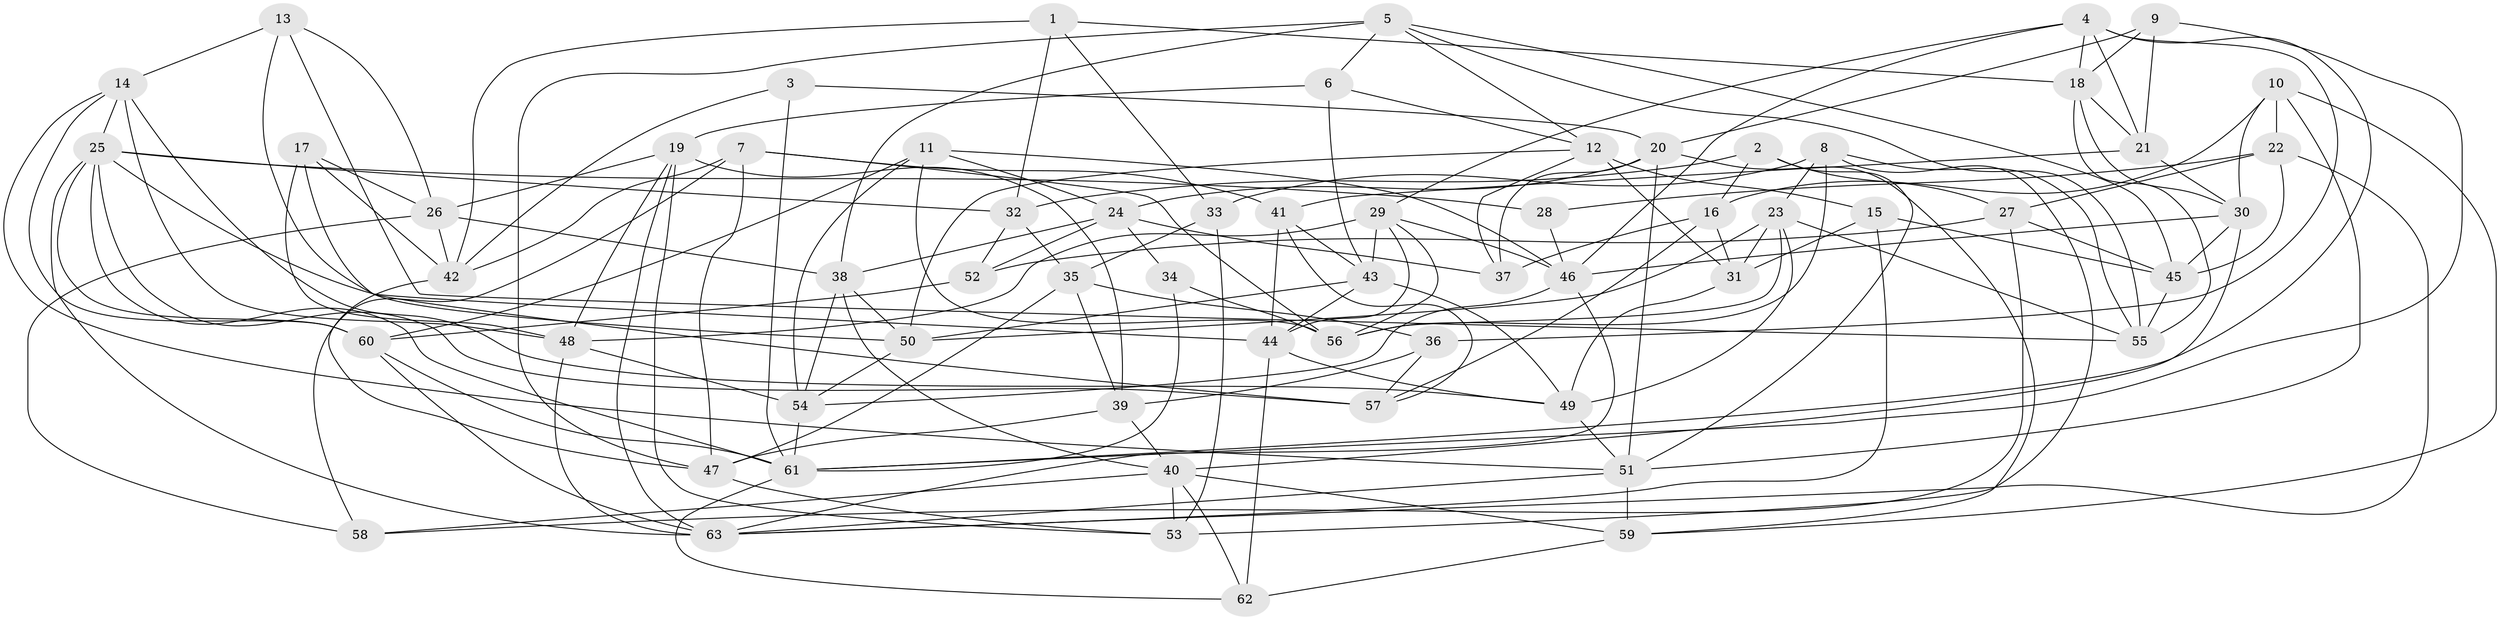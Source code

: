 // original degree distribution, {4: 1.0}
// Generated by graph-tools (version 1.1) at 2025/03/03/09/25 03:03:01]
// undirected, 63 vertices, 168 edges
graph export_dot {
graph [start="1"]
  node [color=gray90,style=filled];
  1;
  2;
  3;
  4;
  5;
  6;
  7;
  8;
  9;
  10;
  11;
  12;
  13;
  14;
  15;
  16;
  17;
  18;
  19;
  20;
  21;
  22;
  23;
  24;
  25;
  26;
  27;
  28;
  29;
  30;
  31;
  32;
  33;
  34;
  35;
  36;
  37;
  38;
  39;
  40;
  41;
  42;
  43;
  44;
  45;
  46;
  47;
  48;
  49;
  50;
  51;
  52;
  53;
  54;
  55;
  56;
  57;
  58;
  59;
  60;
  61;
  62;
  63;
  1 -- 18 [weight=1.0];
  1 -- 32 [weight=1.0];
  1 -- 33 [weight=1.0];
  1 -- 42 [weight=1.0];
  2 -- 16 [weight=1.0];
  2 -- 27 [weight=1.0];
  2 -- 32 [weight=1.0];
  2 -- 51 [weight=1.0];
  3 -- 20 [weight=1.0];
  3 -- 42 [weight=1.0];
  3 -- 61 [weight=2.0];
  4 -- 18 [weight=1.0];
  4 -- 21 [weight=1.0];
  4 -- 29 [weight=1.0];
  4 -- 36 [weight=1.0];
  4 -- 46 [weight=1.0];
  4 -- 61 [weight=1.0];
  5 -- 6 [weight=1.0];
  5 -- 12 [weight=1.0];
  5 -- 38 [weight=1.0];
  5 -- 45 [weight=1.0];
  5 -- 47 [weight=1.0];
  5 -- 55 [weight=1.0];
  6 -- 12 [weight=1.0];
  6 -- 19 [weight=1.0];
  6 -- 43 [weight=3.0];
  7 -- 41 [weight=1.0];
  7 -- 42 [weight=1.0];
  7 -- 47 [weight=1.0];
  7 -- 56 [weight=1.0];
  7 -- 58 [weight=2.0];
  8 -- 23 [weight=1.0];
  8 -- 33 [weight=2.0];
  8 -- 53 [weight=1.0];
  8 -- 55 [weight=1.0];
  8 -- 56 [weight=1.0];
  9 -- 18 [weight=1.0];
  9 -- 20 [weight=1.0];
  9 -- 21 [weight=1.0];
  9 -- 61 [weight=1.0];
  10 -- 16 [weight=1.0];
  10 -- 22 [weight=2.0];
  10 -- 30 [weight=1.0];
  10 -- 51 [weight=1.0];
  10 -- 59 [weight=1.0];
  11 -- 24 [weight=1.0];
  11 -- 46 [weight=2.0];
  11 -- 54 [weight=1.0];
  11 -- 56 [weight=1.0];
  11 -- 60 [weight=1.0];
  12 -- 15 [weight=1.0];
  12 -- 31 [weight=1.0];
  12 -- 37 [weight=1.0];
  12 -- 50 [weight=1.0];
  13 -- 14 [weight=1.0];
  13 -- 26 [weight=1.0];
  13 -- 50 [weight=1.0];
  13 -- 55 [weight=1.0];
  14 -- 25 [weight=1.0];
  14 -- 48 [weight=1.0];
  14 -- 49 [weight=1.0];
  14 -- 51 [weight=1.0];
  14 -- 60 [weight=1.0];
  15 -- 31 [weight=1.0];
  15 -- 45 [weight=1.0];
  15 -- 63 [weight=1.0];
  16 -- 31 [weight=2.0];
  16 -- 37 [weight=1.0];
  16 -- 57 [weight=1.0];
  17 -- 26 [weight=1.0];
  17 -- 42 [weight=1.0];
  17 -- 48 [weight=1.0];
  17 -- 57 [weight=1.0];
  18 -- 21 [weight=1.0];
  18 -- 30 [weight=1.0];
  18 -- 55 [weight=1.0];
  19 -- 26 [weight=1.0];
  19 -- 39 [weight=1.0];
  19 -- 48 [weight=1.0];
  19 -- 53 [weight=1.0];
  19 -- 63 [weight=1.0];
  20 -- 24 [weight=1.0];
  20 -- 37 [weight=1.0];
  20 -- 51 [weight=1.0];
  20 -- 59 [weight=1.0];
  21 -- 30 [weight=1.0];
  21 -- 41 [weight=2.0];
  22 -- 27 [weight=1.0];
  22 -- 28 [weight=1.0];
  22 -- 45 [weight=1.0];
  22 -- 63 [weight=1.0];
  23 -- 31 [weight=1.0];
  23 -- 49 [weight=1.0];
  23 -- 50 [weight=1.0];
  23 -- 55 [weight=1.0];
  23 -- 56 [weight=1.0];
  24 -- 34 [weight=1.0];
  24 -- 37 [weight=1.0];
  24 -- 38 [weight=1.0];
  24 -- 52 [weight=1.0];
  25 -- 28 [weight=2.0];
  25 -- 32 [weight=1.0];
  25 -- 44 [weight=1.0];
  25 -- 57 [weight=2.0];
  25 -- 60 [weight=1.0];
  25 -- 61 [weight=1.0];
  25 -- 63 [weight=1.0];
  26 -- 38 [weight=1.0];
  26 -- 42 [weight=1.0];
  26 -- 58 [weight=1.0];
  27 -- 45 [weight=1.0];
  27 -- 52 [weight=1.0];
  27 -- 58 [weight=2.0];
  28 -- 46 [weight=1.0];
  29 -- 43 [weight=1.0];
  29 -- 44 [weight=1.0];
  29 -- 46 [weight=1.0];
  29 -- 48 [weight=1.0];
  29 -- 56 [weight=1.0];
  30 -- 40 [weight=1.0];
  30 -- 45 [weight=1.0];
  30 -- 46 [weight=1.0];
  31 -- 49 [weight=1.0];
  32 -- 35 [weight=2.0];
  32 -- 52 [weight=1.0];
  33 -- 35 [weight=1.0];
  33 -- 53 [weight=2.0];
  34 -- 56 [weight=1.0];
  34 -- 61 [weight=2.0];
  35 -- 36 [weight=1.0];
  35 -- 39 [weight=1.0];
  35 -- 47 [weight=1.0];
  36 -- 39 [weight=1.0];
  36 -- 57 [weight=1.0];
  38 -- 40 [weight=1.0];
  38 -- 50 [weight=1.0];
  38 -- 54 [weight=1.0];
  39 -- 40 [weight=2.0];
  39 -- 47 [weight=1.0];
  40 -- 53 [weight=1.0];
  40 -- 58 [weight=1.0];
  40 -- 59 [weight=1.0];
  40 -- 62 [weight=1.0];
  41 -- 43 [weight=1.0];
  41 -- 44 [weight=1.0];
  41 -- 57 [weight=1.0];
  42 -- 47 [weight=1.0];
  43 -- 44 [weight=1.0];
  43 -- 49 [weight=1.0];
  43 -- 50 [weight=1.0];
  44 -- 49 [weight=1.0];
  44 -- 62 [weight=1.0];
  45 -- 55 [weight=1.0];
  46 -- 54 [weight=1.0];
  46 -- 63 [weight=1.0];
  47 -- 53 [weight=1.0];
  48 -- 54 [weight=1.0];
  48 -- 63 [weight=3.0];
  49 -- 51 [weight=1.0];
  50 -- 54 [weight=1.0];
  51 -- 59 [weight=2.0];
  51 -- 63 [weight=1.0];
  52 -- 60 [weight=1.0];
  54 -- 61 [weight=1.0];
  59 -- 62 [weight=1.0];
  60 -- 61 [weight=1.0];
  60 -- 63 [weight=1.0];
  61 -- 62 [weight=1.0];
}
